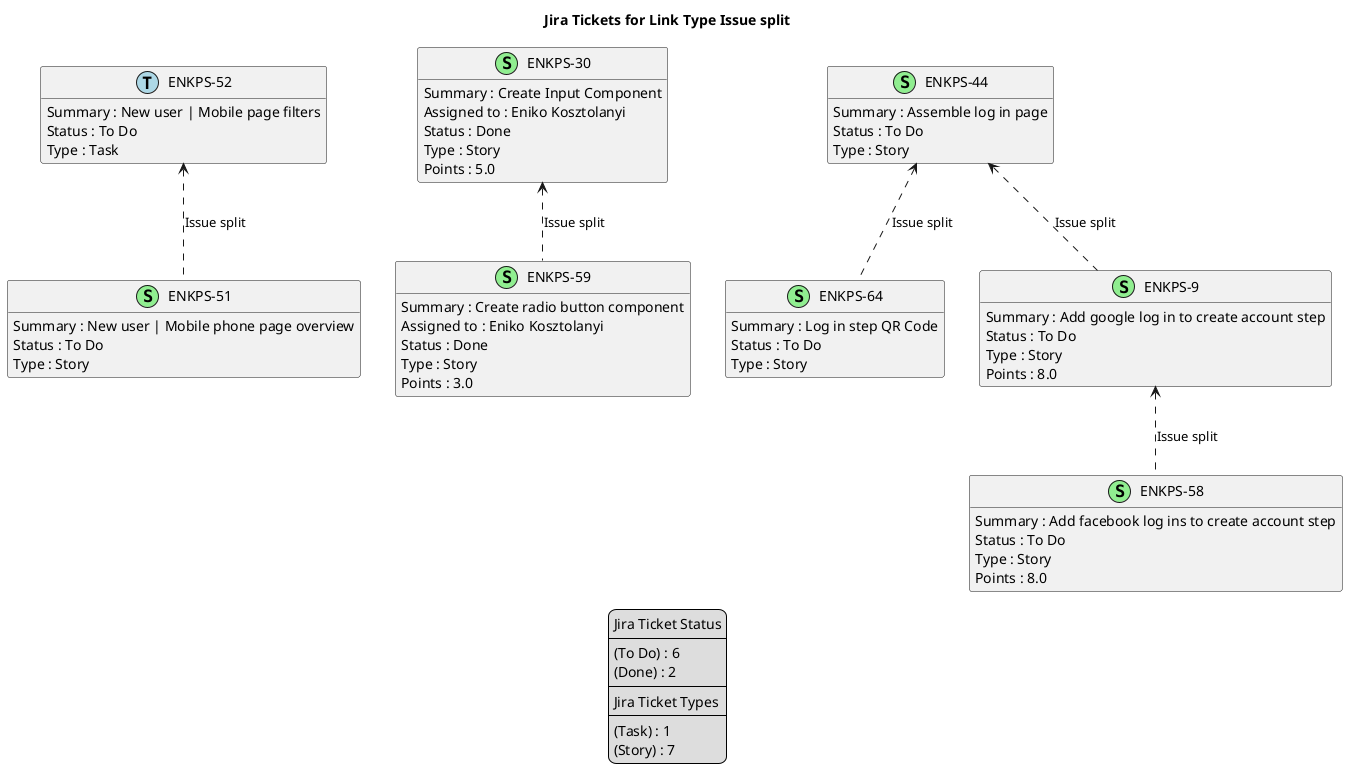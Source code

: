 @startuml
'https://plantuml.com/class-diagram

' GENERATE CLASS DIAGRAM ===========
' Generated at    : Tue May 14 10:46:39 CEST 2024

title Jira Tickets for Link Type Issue split
hide empty members

legend
Jira Ticket Status
----
(To Do) : 6
(Done) : 2
----
Jira Ticket Types
----
(Task) : 1
(Story) : 7
end legend


' Tickets =======
class "ENKPS-51" << (S,lightgreen) >> {
  Summary : New user | Mobile phone page overview 
  Status : To Do
  Type : Story
}

class "ENKPS-30" << (S,lightgreen) >> {
  Summary : Create Input Component
  Assigned to : Eniko Kosztolanyi
  Status : Done
  Type : Story
  Points : 5.0
}

class "ENKPS-52" << (T,lightblue) >> {
  Summary : New user | Mobile page filters 
  Status : To Do
  Type : Task
}

class "ENKPS-64" << (S,lightgreen) >> {
  Summary : Log in step QR Code
  Status : To Do
  Type : Story
}

class "ENKPS-44" << (S,lightgreen) >> {
  Summary : Assemble log in page
  Status : To Do
  Type : Story
}

class "ENKPS-58" << (S,lightgreen) >> {
  Summary : Add facebook log ins to create account step
  Status : To Do
  Type : Story
  Points : 8.0
}

class "ENKPS-59" << (S,lightgreen) >> {
  Summary : Create radio button component
  Assigned to : Eniko Kosztolanyi
  Status : Done
  Type : Story
  Points : 3.0
}

class "ENKPS-9" << (S,lightgreen) >> {
  Summary : Add google log in to create account step 
  Status : To Do
  Type : Story
  Points : 8.0
}



' Links =======
"ENKPS-30" <.. "ENKPS-59" : Issue split
"ENKPS-52" <.. "ENKPS-51" : Issue split
"ENKPS-9" <.. "ENKPS-58" : Issue split
"ENKPS-44" <.. "ENKPS-9" : Issue split
"ENKPS-44" <.. "ENKPS-64" : Issue split


@enduml
